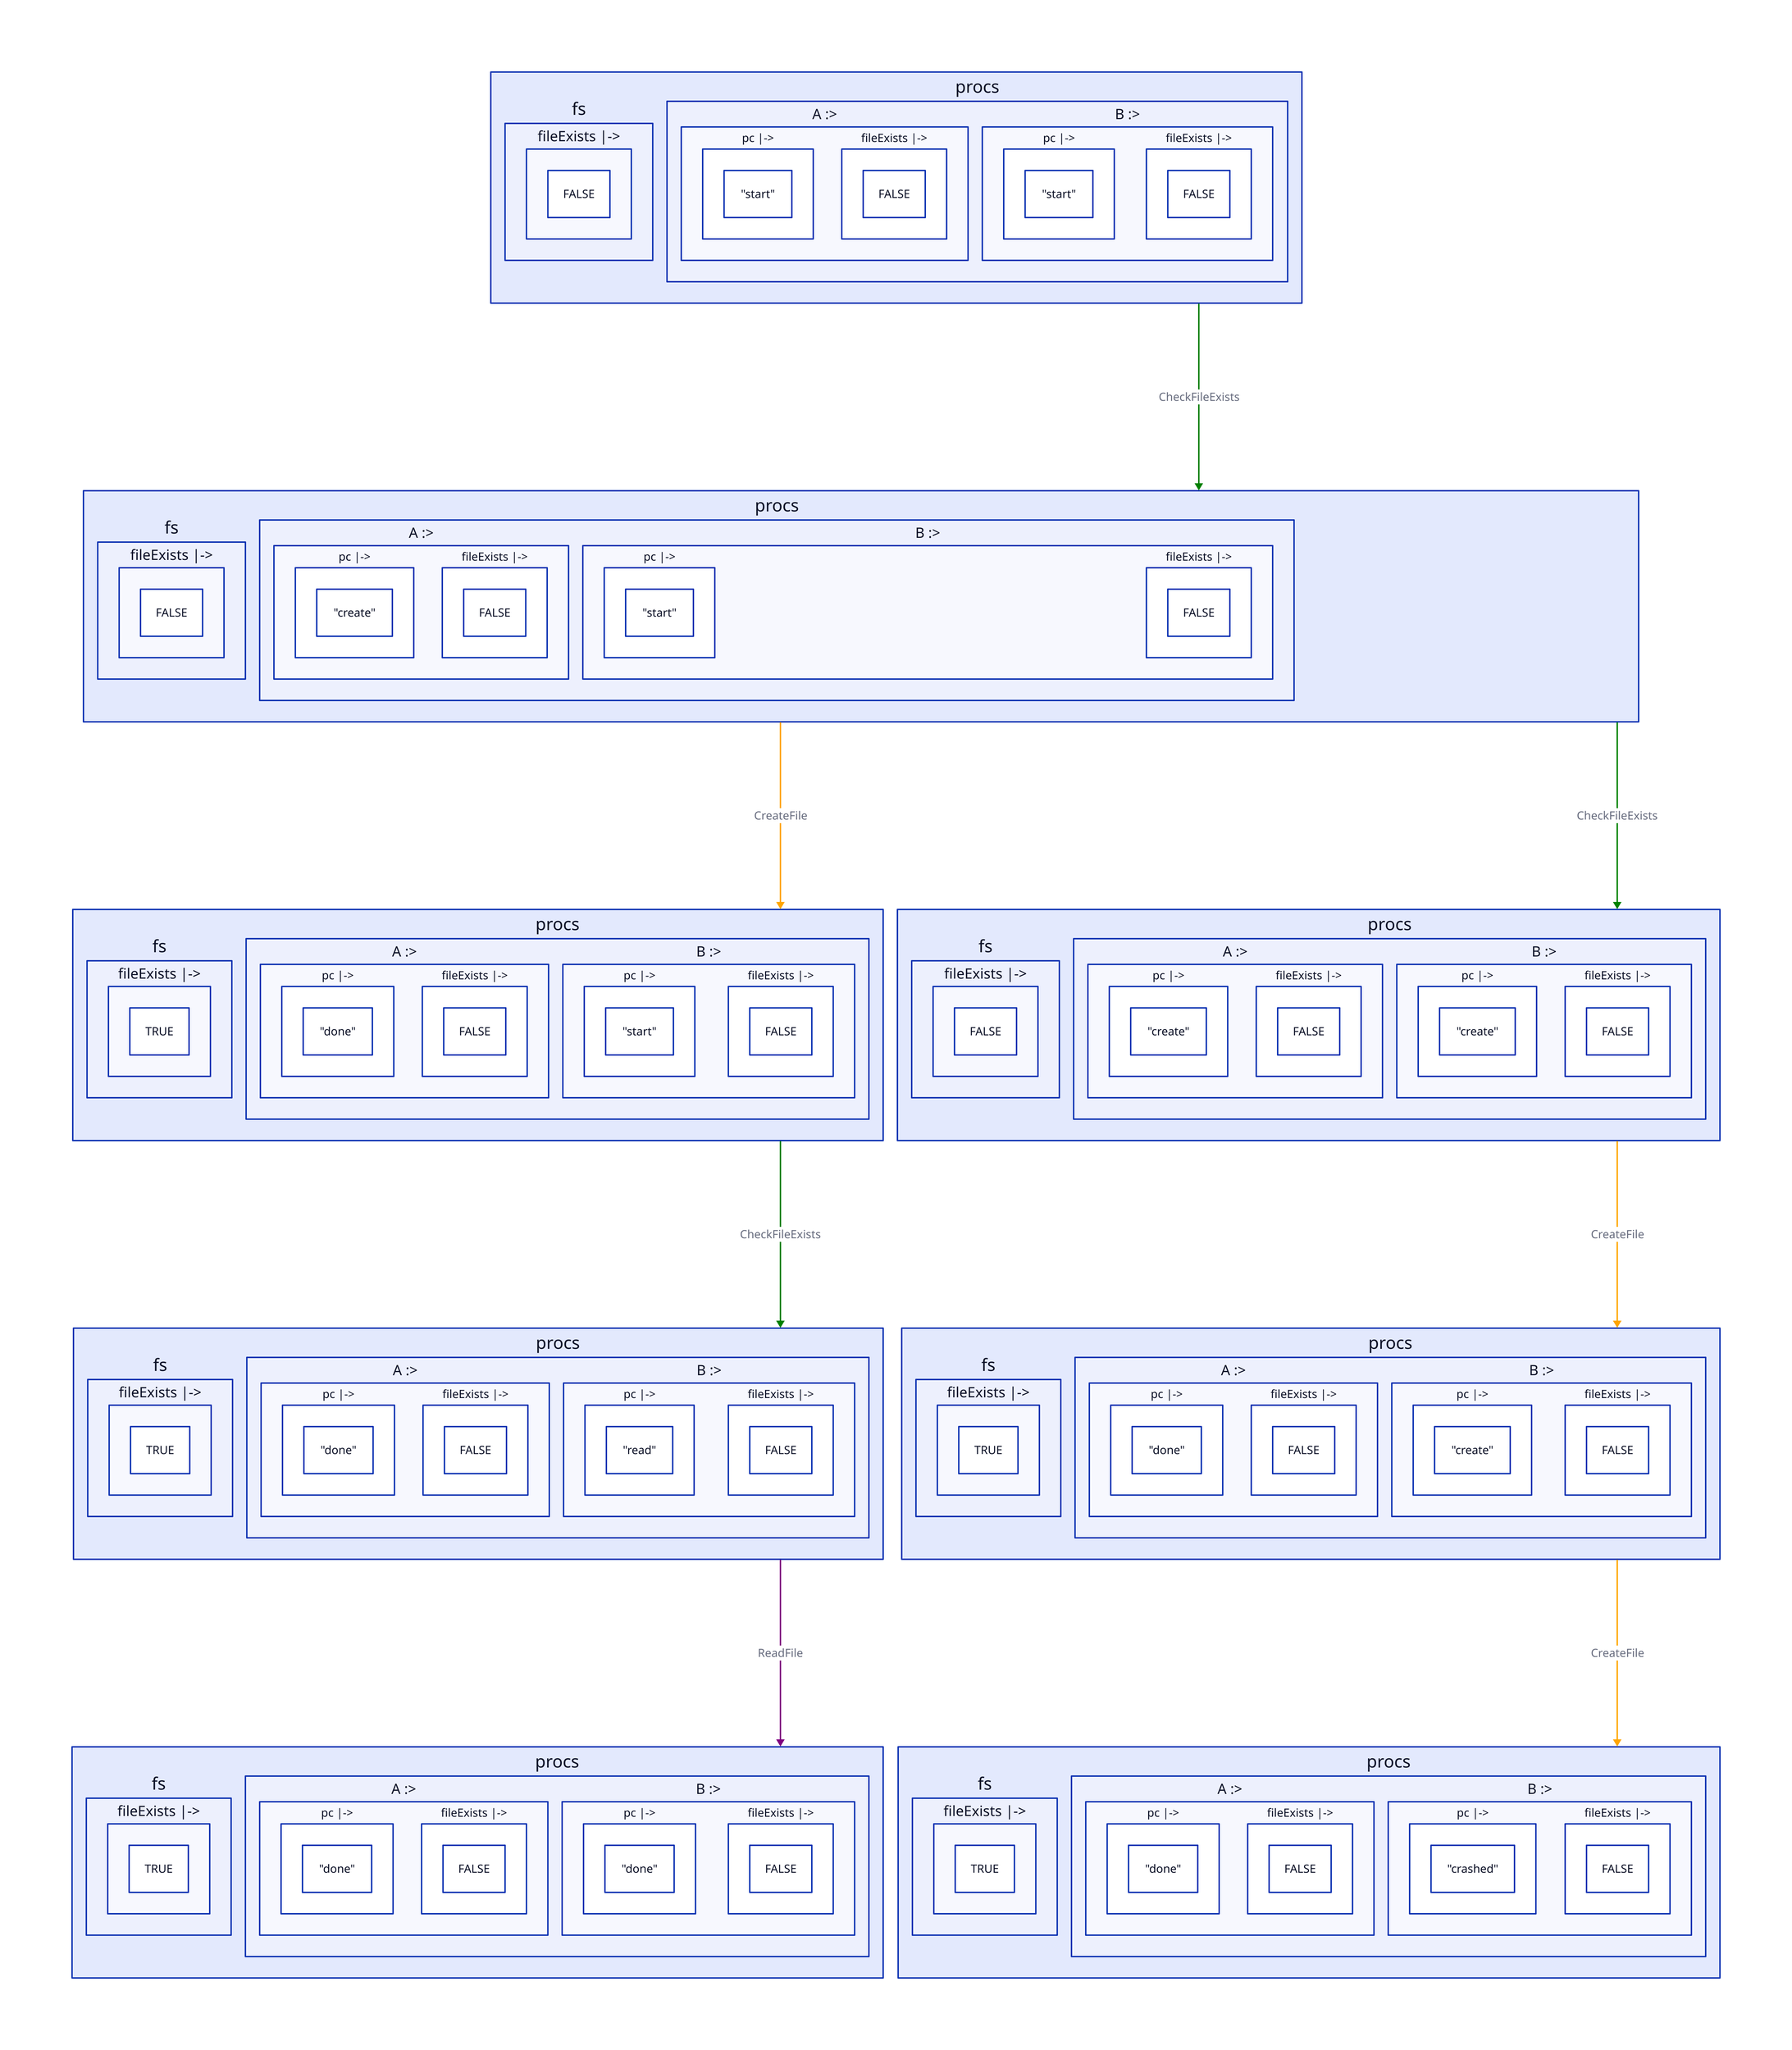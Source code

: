 state6: "" {
  var0: "fs" {
    var0: "fileExists |->" {
      value: 'FALSE'
    }
  }
  var1: "procs" {
    var0: "A :>" {
      var0: "pc |->" {
        value: '"start"'
      }
      var1: "fileExists |->" {
        value: 'FALSE'
      }
    }
    var1: "B :>" {
      var0: "pc |->" {
        value: '"start"'
      }
      var1: "fileExists |->" {
        value: 'FALSE'
      }
    }
  }
}

state7: "" {
  var0: "fs" {
    var0: "fileExists |->" {
      value: 'FALSE'
    }
  }
  var1: "procs" {
    var0: "A :>" {
      var0: "pc |->" {
        value: '"create"'
      }
      var1: "fileExists |->" {
        value: 'FALSE'
      }
    }
    var1: "B :>" {
      var0: "pc |->" {
        value: '"start"'
      }
      var1: "fileExists |->" {
        value: 'FALSE'
      }
    }
  }
}

state8: "" {
  var0: "fs" {
    var0: "fileExists |->" {
      value: 'TRUE'
    }
  }
  var1: "procs" {
    var0: "A :>" {
      var0: "pc |->" {
        value: '"done"'
      }
      var1: "fileExists |->" {
        value: 'FALSE'
      }
    }
    var1: "B :>" {
      var0: "pc |->" {
        value: '"start"'
      }
      var1: "fileExists |->" {
        value: 'FALSE'
      }
    }
  }
}

state9: "" {
  var0: "fs" {
    var0: "fileExists |->" {
      value: 'FALSE'
    }
  }
  var1: "procs" {
    var0: "A :>" {
      var0: "pc |->" {
        value: '"create"'
      }
      var1: "fileExists |->" {
        value: 'FALSE'
      }
    }
    var1: "B :>" {
      var0: "pc |->" {
        value: '"create"'
      }
      var1: "fileExists |->" {
        value: 'FALSE'
      }
    }
  }
}

state10: "" {
  var0: "fs" {
    var0: "fileExists |->" {
      value: 'TRUE'
    }
  }
  var1: "procs" {
    var0: "A :>" {
      var0: "pc |->" {
        value: '"done"'
      }
      var1: "fileExists |->" {
        value: 'FALSE'
      }
    }
    var1: "B :>" {
      var0: "pc |->" {
        value: '"read"'
      }
      var1: "fileExists |->" {
        value: 'FALSE'
      }
    }
  }
}

state11: "" {
  var0: "fs" {
    var0: "fileExists |->" {
      value: 'TRUE'
    }
  }
  var1: "procs" {
    var0: "A :>" {
      var0: "pc |->" {
        value: '"done"'
      }
      var1: "fileExists |->" {
        value: 'FALSE'
      }
    }
    var1: "B :>" {
      var0: "pc |->" {
        value: '"create"'
      }
      var1: "fileExists |->" {
        value: 'FALSE'
      }
    }
  }
}

state12: "" {
  var0: "fs" {
    var0: "fileExists |->" {
      value: 'TRUE'
    }
  }
  var1: "procs" {
    var0: "A :>" {
      var0: "pc |->" {
        value: '"done"'
      }
      var1: "fileExists |->" {
        value: 'FALSE'
      }
    }
    var1: "B :>" {
      var0: "pc |->" {
        value: '"done"'
      }
      var1: "fileExists |->" {
        value: 'FALSE'
      }
    }
  }
}

state13: "" {
  var0: "fs" {
    var0: "fileExists |->" {
      value: 'TRUE'
    }
  }
  var1: "procs" {
    var0: "A :>" {
      var0: "pc |->" {
        value: '"done"'
      }
      var1: "fileExists |->" {
        value: 'FALSE'
      }
    }
    var1: "B :>" {
      var0: "pc |->" {
        value: '"crashed"'
      }
      var1: "fileExists |->" {
        value: 'FALSE'
      }
    }
  }
}

state6 -> state7: "CheckFileExists" {
  style: {
    stroke: green
  }
}
state7 -> state8: "CreateFile" {
  style: {
    stroke: orange
  }
}
state7 -> state9: "CheckFileExists" {
  style: {
    stroke: green
  }
}
state8 -> state10: "CheckFileExists" {
  style: {
    stroke: green
  }
}
state9 -> state11: "CreateFile" {
  style: {
    stroke: orange
  }
}
state10 -> state12: "ReadFile" {
  style: {
    stroke: purple
  }
}
state11 -> state13: "CreateFile" {
  style: {
    stroke: orange
  }
}

